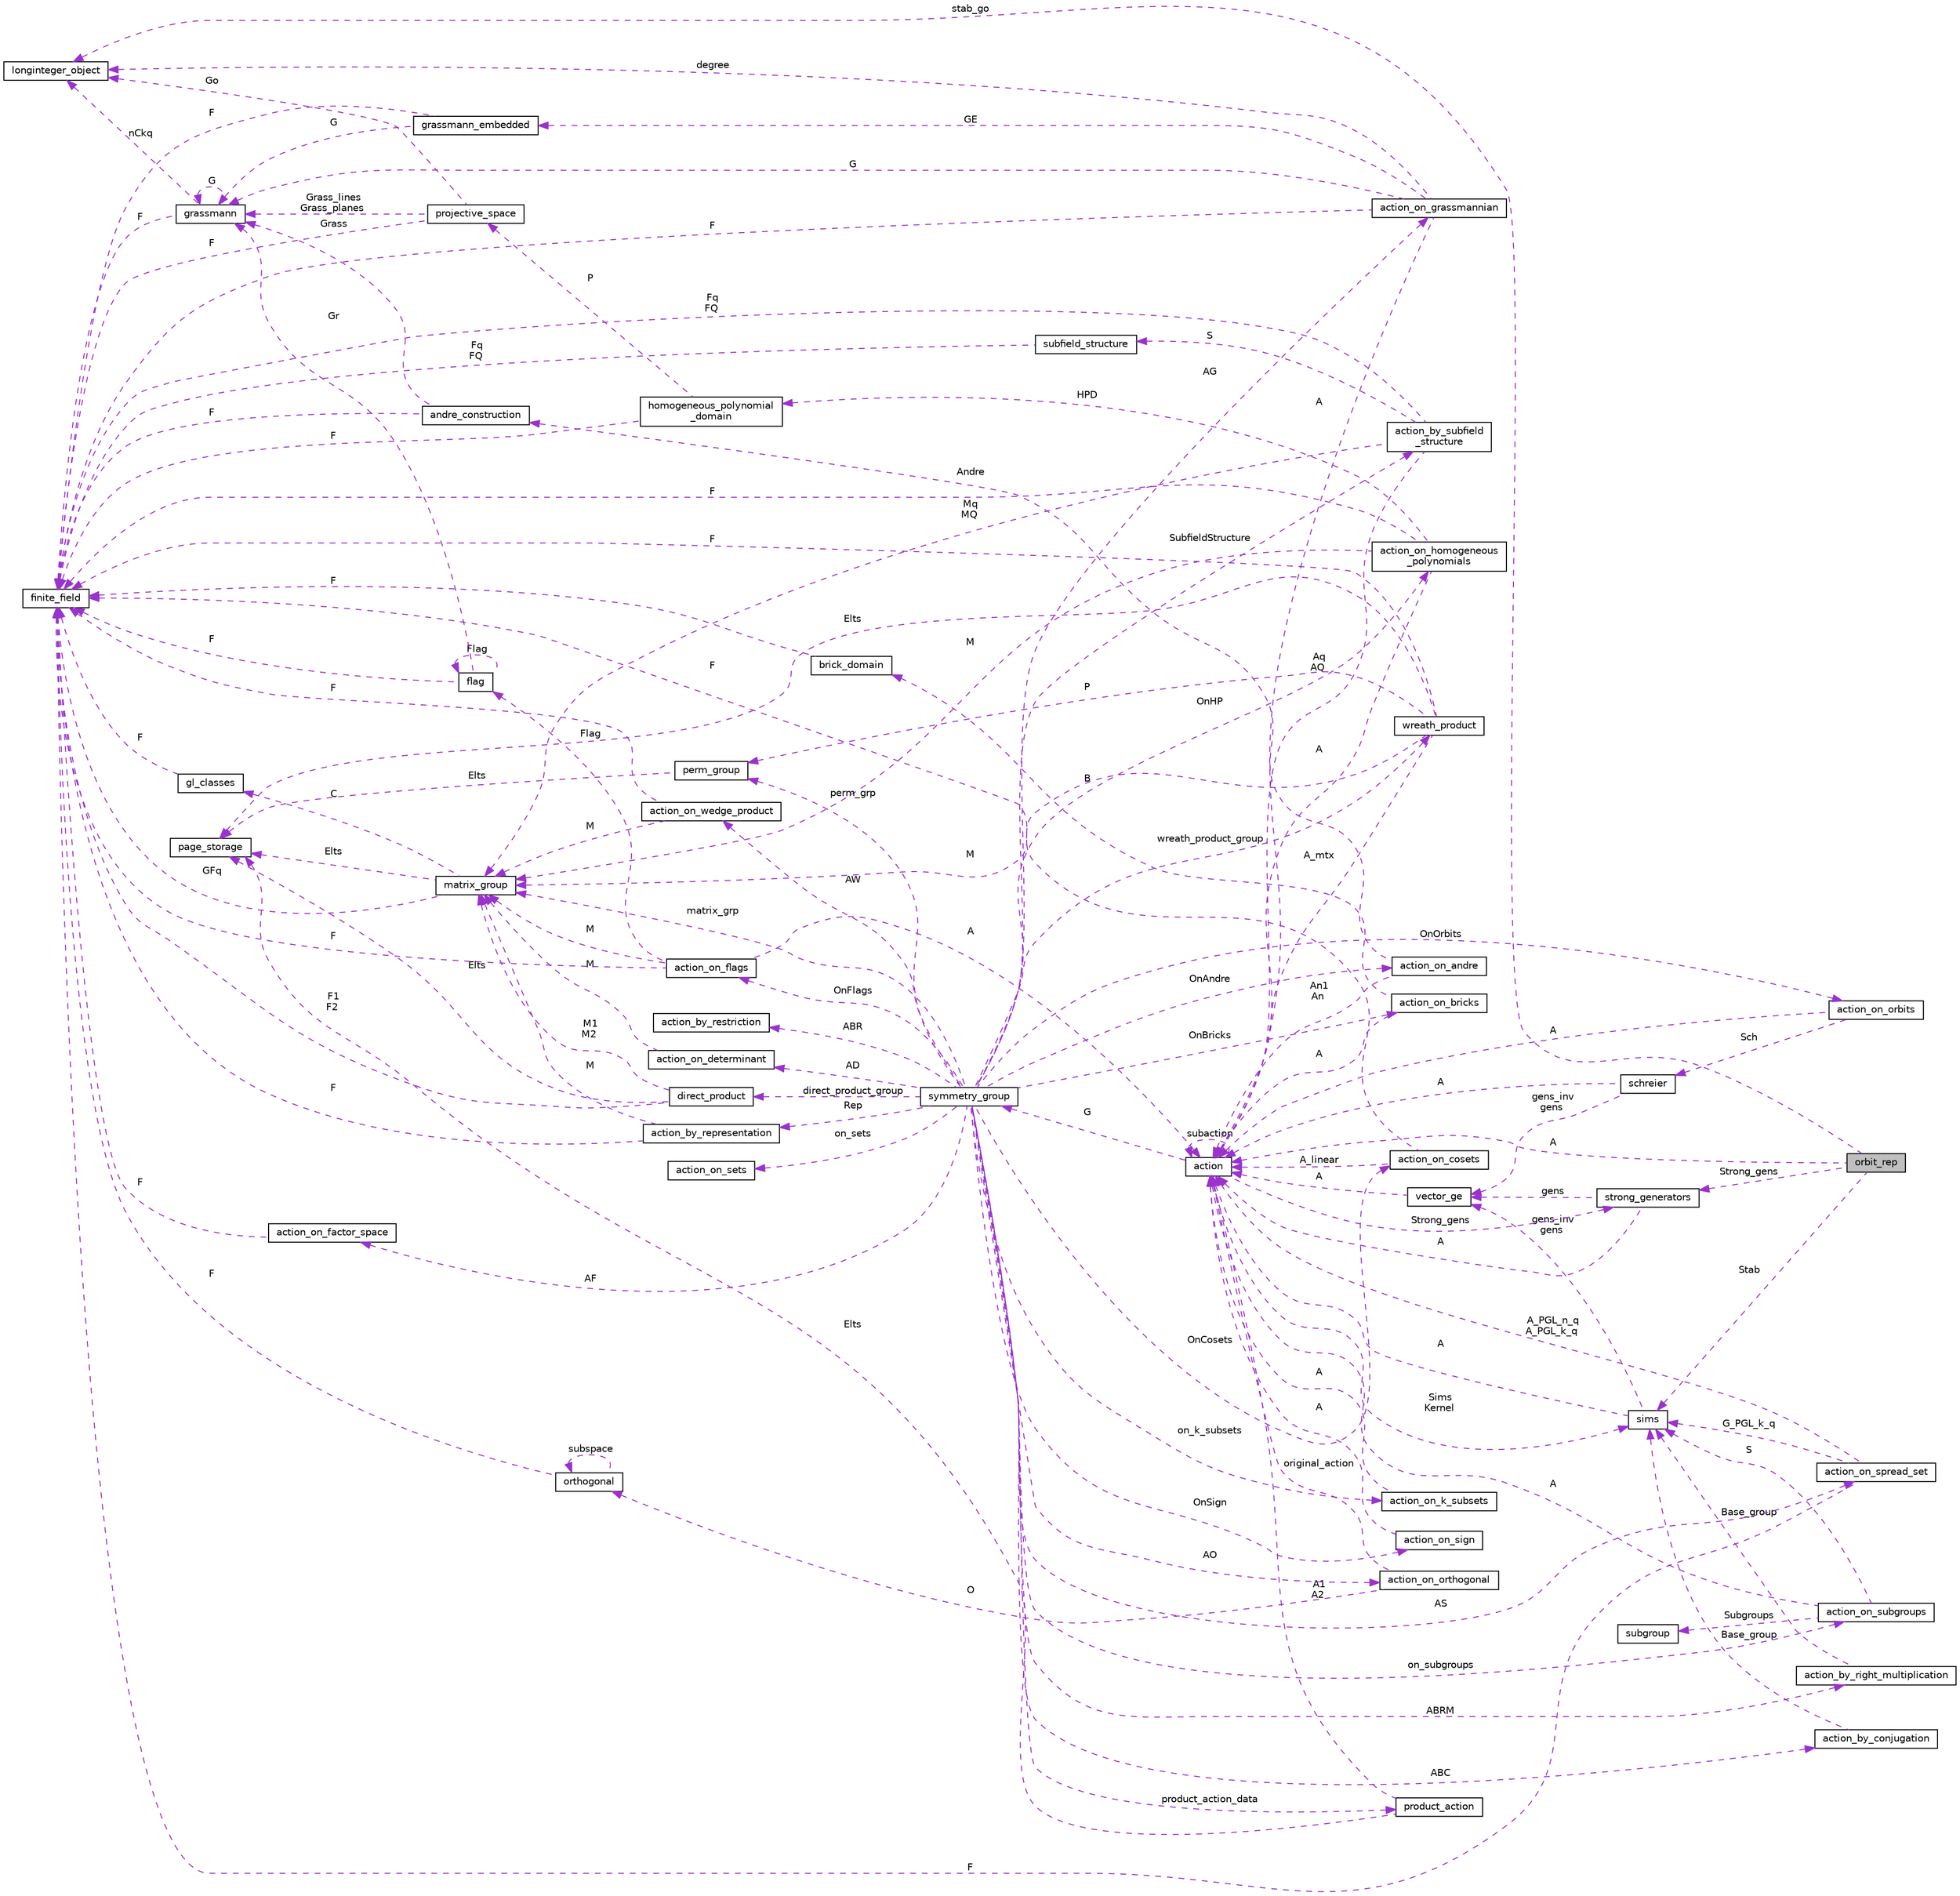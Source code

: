 digraph "orbit_rep"
{
  edge [fontname="Helvetica",fontsize="10",labelfontname="Helvetica",labelfontsize="10"];
  node [fontname="Helvetica",fontsize="10",shape=record];
  rankdir="LR";
  Node1 [label="orbit_rep",height=0.2,width=0.4,color="black", fillcolor="grey75", style="filled", fontcolor="black"];
  Node2 -> Node1 [dir="back",color="darkorchid3",fontsize="10",style="dashed",label=" stab_go" ,fontname="Helvetica"];
  Node2 [label="longinteger_object",height=0.2,width=0.4,color="black", fillcolor="white", style="filled",URL="$dd/d7e/classlonginteger__object.html"];
  Node3 -> Node1 [dir="back",color="darkorchid3",fontsize="10",style="dashed",label=" A" ,fontname="Helvetica"];
  Node3 [label="action",height=0.2,width=0.4,color="black", fillcolor="white", style="filled",URL="$d2/d86/classaction.html"];
  Node4 -> Node3 [dir="back",color="darkorchid3",fontsize="10",style="dashed",label=" G" ,fontname="Helvetica"];
  Node4 [label="symmetry_group",height=0.2,width=0.4,color="black", fillcolor="white", style="filled",URL="$dd/d3b/unionsymmetry__group.html"];
  Node5 -> Node4 [dir="back",color="darkorchid3",fontsize="10",style="dashed",label=" product_action_data" ,fontname="Helvetica"];
  Node5 [label="product_action",height=0.2,width=0.4,color="black", fillcolor="white", style="filled",URL="$d8/d74/classproduct__action.html"];
  Node6 -> Node5 [dir="back",color="darkorchid3",fontsize="10",style="dashed",label=" Elts" ,fontname="Helvetica"];
  Node6 [label="page_storage",height=0.2,width=0.4,color="black", fillcolor="white", style="filled",URL="$dc/d72/classpage__storage.html"];
  Node3 -> Node5 [dir="back",color="darkorchid3",fontsize="10",style="dashed",label=" A1\nA2" ,fontname="Helvetica"];
  Node7 -> Node4 [dir="back",color="darkorchid3",fontsize="10",style="dashed",label=" ABR" ,fontname="Helvetica"];
  Node7 [label="action_by_restriction",height=0.2,width=0.4,color="black", fillcolor="white", style="filled",URL="$d1/d7e/classaction__by__restriction.html"];
  Node8 -> Node4 [dir="back",color="darkorchid3",fontsize="10",style="dashed",label=" OnFlags" ,fontname="Helvetica"];
  Node8 [label="action_on_flags",height=0.2,width=0.4,color="black", fillcolor="white", style="filled",URL="$dd/dc4/classaction__on__flags.html"];
  Node3 -> Node8 [dir="back",color="darkorchid3",fontsize="10",style="dashed",label=" A" ,fontname="Helvetica"];
  Node9 -> Node8 [dir="back",color="darkorchid3",fontsize="10",style="dashed",label=" M" ,fontname="Helvetica"];
  Node9 [label="matrix_group",height=0.2,width=0.4,color="black", fillcolor="white", style="filled",URL="$d3/ded/classmatrix__group.html"];
  Node6 -> Node9 [dir="back",color="darkorchid3",fontsize="10",style="dashed",label=" Elts" ,fontname="Helvetica"];
  Node10 -> Node9 [dir="back",color="darkorchid3",fontsize="10",style="dashed",label=" C" ,fontname="Helvetica"];
  Node10 [label="gl_classes",height=0.2,width=0.4,color="black", fillcolor="white", style="filled",URL="$d6/dab/classgl__classes.html"];
  Node11 -> Node10 [dir="back",color="darkorchid3",fontsize="10",style="dashed",label=" F" ,fontname="Helvetica"];
  Node11 [label="finite_field",height=0.2,width=0.4,color="black", fillcolor="white", style="filled",URL="$df/d5a/classfinite__field.html"];
  Node11 -> Node9 [dir="back",color="darkorchid3",fontsize="10",style="dashed",label=" GFq" ,fontname="Helvetica"];
  Node12 -> Node8 [dir="back",color="darkorchid3",fontsize="10",style="dashed",label=" Flag" ,fontname="Helvetica"];
  Node12 [label="flag",height=0.2,width=0.4,color="black", fillcolor="white", style="filled",URL="$d8/d06/classflag.html"];
  Node12 -> Node12 [dir="back",color="darkorchid3",fontsize="10",style="dashed",label=" Flag" ,fontname="Helvetica"];
  Node13 -> Node12 [dir="back",color="darkorchid3",fontsize="10",style="dashed",label=" Gr" ,fontname="Helvetica"];
  Node13 [label="grassmann",height=0.2,width=0.4,color="black", fillcolor="white", style="filled",URL="$df/d02/classgrassmann.html"];
  Node2 -> Node13 [dir="back",color="darkorchid3",fontsize="10",style="dashed",label=" nCkq" ,fontname="Helvetica"];
  Node13 -> Node13 [dir="back",color="darkorchid3",fontsize="10",style="dashed",label=" G" ,fontname="Helvetica"];
  Node11 -> Node13 [dir="back",color="darkorchid3",fontsize="10",style="dashed",label=" F" ,fontname="Helvetica"];
  Node11 -> Node12 [dir="back",color="darkorchid3",fontsize="10",style="dashed",label=" F" ,fontname="Helvetica"];
  Node11 -> Node8 [dir="back",color="darkorchid3",fontsize="10",style="dashed",label=" F" ,fontname="Helvetica"];
  Node14 -> Node4 [dir="back",color="darkorchid3",fontsize="10",style="dashed",label=" AW" ,fontname="Helvetica"];
  Node14 [label="action_on_wedge_product",height=0.2,width=0.4,color="black", fillcolor="white", style="filled",URL="$d0/deb/classaction__on__wedge__product.html"];
  Node9 -> Node14 [dir="back",color="darkorchid3",fontsize="10",style="dashed",label=" M" ,fontname="Helvetica"];
  Node11 -> Node14 [dir="back",color="darkorchid3",fontsize="10",style="dashed",label=" F" ,fontname="Helvetica"];
  Node15 -> Node4 [dir="back",color="darkorchid3",fontsize="10",style="dashed",label=" AF" ,fontname="Helvetica"];
  Node15 [label="action_on_factor_space",height=0.2,width=0.4,color="black", fillcolor="white", style="filled",URL="$d5/d25/classaction__on__factor__space.html"];
  Node11 -> Node15 [dir="back",color="darkorchid3",fontsize="10",style="dashed",label=" F" ,fontname="Helvetica"];
  Node16 -> Node4 [dir="back",color="darkorchid3",fontsize="10",style="dashed",label=" OnCosets" ,fontname="Helvetica"];
  Node16 [label="action_on_cosets",height=0.2,width=0.4,color="black", fillcolor="white", style="filled",URL="$d3/d72/classaction__on__cosets.html"];
  Node3 -> Node16 [dir="back",color="darkorchid3",fontsize="10",style="dashed",label=" A_linear" ,fontname="Helvetica"];
  Node11 -> Node16 [dir="back",color="darkorchid3",fontsize="10",style="dashed",label=" F" ,fontname="Helvetica"];
  Node17 -> Node4 [dir="back",color="darkorchid3",fontsize="10",style="dashed",label=" AO" ,fontname="Helvetica"];
  Node17 [label="action_on_orthogonal",height=0.2,width=0.4,color="black", fillcolor="white", style="filled",URL="$dc/d87/classaction__on__orthogonal.html"];
  Node3 -> Node17 [dir="back",color="darkorchid3",fontsize="10",style="dashed",label=" original_action" ,fontname="Helvetica"];
  Node18 -> Node17 [dir="back",color="darkorchid3",fontsize="10",style="dashed",label=" O" ,fontname="Helvetica"];
  Node18 [label="orthogonal",height=0.2,width=0.4,color="black", fillcolor="white", style="filled",URL="$d7/daa/classorthogonal.html"];
  Node18 -> Node18 [dir="back",color="darkorchid3",fontsize="10",style="dashed",label=" subspace" ,fontname="Helvetica"];
  Node11 -> Node18 [dir="back",color="darkorchid3",fontsize="10",style="dashed",label=" F" ,fontname="Helvetica"];
  Node19 -> Node4 [dir="back",color="darkorchid3",fontsize="10",style="dashed",label=" AG" ,fontname="Helvetica"];
  Node19 [label="action_on_grassmannian",height=0.2,width=0.4,color="black", fillcolor="white", style="filled",URL="$d9/ddf/classaction__on__grassmannian.html"];
  Node2 -> Node19 [dir="back",color="darkorchid3",fontsize="10",style="dashed",label=" degree" ,fontname="Helvetica"];
  Node20 -> Node19 [dir="back",color="darkorchid3",fontsize="10",style="dashed",label=" GE" ,fontname="Helvetica"];
  Node20 [label="grassmann_embedded",height=0.2,width=0.4,color="black", fillcolor="white", style="filled",URL="$d4/dda/classgrassmann__embedded.html"];
  Node13 -> Node20 [dir="back",color="darkorchid3",fontsize="10",style="dashed",label=" G" ,fontname="Helvetica"];
  Node11 -> Node20 [dir="back",color="darkorchid3",fontsize="10",style="dashed",label=" F" ,fontname="Helvetica"];
  Node3 -> Node19 [dir="back",color="darkorchid3",fontsize="10",style="dashed",label=" A" ,fontname="Helvetica"];
  Node13 -> Node19 [dir="back",color="darkorchid3",fontsize="10",style="dashed",label=" G" ,fontname="Helvetica"];
  Node11 -> Node19 [dir="back",color="darkorchid3",fontsize="10",style="dashed",label=" F" ,fontname="Helvetica"];
  Node21 -> Node4 [dir="back",color="darkorchid3",fontsize="10",style="dashed",label=" OnHP" ,fontname="Helvetica"];
  Node21 [label="action_on_homogeneous\l_polynomials",height=0.2,width=0.4,color="black", fillcolor="white", style="filled",URL="$d5/dd4/classaction__on__homogeneous__polynomials.html"];
  Node3 -> Node21 [dir="back",color="darkorchid3",fontsize="10",style="dashed",label=" A" ,fontname="Helvetica"];
  Node9 -> Node21 [dir="back",color="darkorchid3",fontsize="10",style="dashed",label=" M" ,fontname="Helvetica"];
  Node11 -> Node21 [dir="back",color="darkorchid3",fontsize="10",style="dashed",label=" F" ,fontname="Helvetica"];
  Node22 -> Node21 [dir="back",color="darkorchid3",fontsize="10",style="dashed",label=" HPD" ,fontname="Helvetica"];
  Node22 [label="homogeneous_polynomial\l_domain",height=0.2,width=0.4,color="black", fillcolor="white", style="filled",URL="$d2/da7/classhomogeneous__polynomial__domain.html"];
  Node23 -> Node22 [dir="back",color="darkorchid3",fontsize="10",style="dashed",label=" P" ,fontname="Helvetica"];
  Node23 [label="projective_space",height=0.2,width=0.4,color="black", fillcolor="white", style="filled",URL="$d2/d17/classprojective__space.html"];
  Node2 -> Node23 [dir="back",color="darkorchid3",fontsize="10",style="dashed",label=" Go" ,fontname="Helvetica"];
  Node11 -> Node23 [dir="back",color="darkorchid3",fontsize="10",style="dashed",label=" F" ,fontname="Helvetica"];
  Node13 -> Node23 [dir="back",color="darkorchid3",fontsize="10",style="dashed",label=" Grass_lines\nGrass_planes" ,fontname="Helvetica"];
  Node11 -> Node22 [dir="back",color="darkorchid3",fontsize="10",style="dashed",label=" F" ,fontname="Helvetica"];
  Node24 -> Node4 [dir="back",color="darkorchid3",fontsize="10",style="dashed",label=" OnOrbits" ,fontname="Helvetica"];
  Node24 [label="action_on_orbits",height=0.2,width=0.4,color="black", fillcolor="white", style="filled",URL="$da/d89/classaction__on__orbits.html"];
  Node3 -> Node24 [dir="back",color="darkorchid3",fontsize="10",style="dashed",label=" A" ,fontname="Helvetica"];
  Node25 -> Node24 [dir="back",color="darkorchid3",fontsize="10",style="dashed",label=" Sch" ,fontname="Helvetica"];
  Node25 [label="schreier",height=0.2,width=0.4,color="black", fillcolor="white", style="filled",URL="$d3/dd6/classschreier.html"];
  Node3 -> Node25 [dir="back",color="darkorchid3",fontsize="10",style="dashed",label=" A" ,fontname="Helvetica"];
  Node26 -> Node25 [dir="back",color="darkorchid3",fontsize="10",style="dashed",label=" gens_inv\ngens" ,fontname="Helvetica"];
  Node26 [label="vector_ge",height=0.2,width=0.4,color="black", fillcolor="white", style="filled",URL="$d4/d6e/classvector__ge.html"];
  Node3 -> Node26 [dir="back",color="darkorchid3",fontsize="10",style="dashed",label=" A" ,fontname="Helvetica"];
  Node27 -> Node4 [dir="back",color="darkorchid3",fontsize="10",style="dashed",label=" AD" ,fontname="Helvetica"];
  Node27 [label="action_on_determinant",height=0.2,width=0.4,color="black", fillcolor="white", style="filled",URL="$d4/d32/classaction__on__determinant.html"];
  Node9 -> Node27 [dir="back",color="darkorchid3",fontsize="10",style="dashed",label=" M" ,fontname="Helvetica"];
  Node28 -> Node4 [dir="back",color="darkorchid3",fontsize="10",style="dashed",label=" on_k_subsets" ,fontname="Helvetica"];
  Node28 [label="action_on_k_subsets",height=0.2,width=0.4,color="black", fillcolor="white", style="filled",URL="$d3/d04/classaction__on__k__subsets.html"];
  Node3 -> Node28 [dir="back",color="darkorchid3",fontsize="10",style="dashed",label=" A" ,fontname="Helvetica"];
  Node29 -> Node4 [dir="back",color="darkorchid3",fontsize="10",style="dashed",label=" wreath_product_group" ,fontname="Helvetica"];
  Node29 [label="wreath_product",height=0.2,width=0.4,color="black", fillcolor="white", style="filled",URL="$d8/dfa/classwreath__product.html"];
  Node6 -> Node29 [dir="back",color="darkorchid3",fontsize="10",style="dashed",label=" Elts" ,fontname="Helvetica"];
  Node3 -> Node29 [dir="back",color="darkorchid3",fontsize="10",style="dashed",label=" A_mtx" ,fontname="Helvetica"];
  Node9 -> Node29 [dir="back",color="darkorchid3",fontsize="10",style="dashed",label=" M" ,fontname="Helvetica"];
  Node30 -> Node29 [dir="back",color="darkorchid3",fontsize="10",style="dashed",label=" P" ,fontname="Helvetica"];
  Node30 [label="perm_group",height=0.2,width=0.4,color="black", fillcolor="white", style="filled",URL="$df/d0a/classperm__group.html"];
  Node6 -> Node30 [dir="back",color="darkorchid3",fontsize="10",style="dashed",label=" Elts" ,fontname="Helvetica"];
  Node11 -> Node29 [dir="back",color="darkorchid3",fontsize="10",style="dashed",label=" F" ,fontname="Helvetica"];
  Node31 -> Node4 [dir="back",color="darkorchid3",fontsize="10",style="dashed",label=" on_subgroups" ,fontname="Helvetica"];
  Node31 [label="action_on_subgroups",height=0.2,width=0.4,color="black", fillcolor="white", style="filled",URL="$d6/da4/classaction__on__subgroups.html"];
  Node32 -> Node31 [dir="back",color="darkorchid3",fontsize="10",style="dashed",label=" Subgroups" ,fontname="Helvetica"];
  Node32 [label="subgroup",height=0.2,width=0.4,color="black", fillcolor="white", style="filled",URL="$d0/d0a/classsubgroup.html"];
  Node3 -> Node31 [dir="back",color="darkorchid3",fontsize="10",style="dashed",label=" A" ,fontname="Helvetica"];
  Node33 -> Node31 [dir="back",color="darkorchid3",fontsize="10",style="dashed",label=" S" ,fontname="Helvetica"];
  Node33 [label="sims",height=0.2,width=0.4,color="black", fillcolor="white", style="filled",URL="$d9/df3/classsims.html"];
  Node3 -> Node33 [dir="back",color="darkorchid3",fontsize="10",style="dashed",label=" A" ,fontname="Helvetica"];
  Node26 -> Node33 [dir="back",color="darkorchid3",fontsize="10",style="dashed",label=" gens_inv\ngens" ,fontname="Helvetica"];
  Node9 -> Node4 [dir="back",color="darkorchid3",fontsize="10",style="dashed",label=" matrix_grp" ,fontname="Helvetica"];
  Node34 -> Node4 [dir="back",color="darkorchid3",fontsize="10",style="dashed",label=" ABRM" ,fontname="Helvetica"];
  Node34 [label="action_by_right_multiplication",height=0.2,width=0.4,color="black", fillcolor="white", style="filled",URL="$d5/daa/classaction__by__right__multiplication.html"];
  Node33 -> Node34 [dir="back",color="darkorchid3",fontsize="10",style="dashed",label=" Base_group" ,fontname="Helvetica"];
  Node35 -> Node4 [dir="back",color="darkorchid3",fontsize="10",style="dashed",label=" direct_product_group" ,fontname="Helvetica"];
  Node35 [label="direct_product",height=0.2,width=0.4,color="black", fillcolor="white", style="filled",URL="$dc/daf/classdirect__product.html"];
  Node6 -> Node35 [dir="back",color="darkorchid3",fontsize="10",style="dashed",label=" Elts" ,fontname="Helvetica"];
  Node9 -> Node35 [dir="back",color="darkorchid3",fontsize="10",style="dashed",label=" M1\nM2" ,fontname="Helvetica"];
  Node11 -> Node35 [dir="back",color="darkorchid3",fontsize="10",style="dashed",label=" F1\nF2" ,fontname="Helvetica"];
  Node36 -> Node4 [dir="back",color="darkorchid3",fontsize="10",style="dashed",label=" OnBricks" ,fontname="Helvetica"];
  Node36 [label="action_on_bricks",height=0.2,width=0.4,color="black", fillcolor="white", style="filled",URL="$de/d56/classaction__on__bricks.html"];
  Node3 -> Node36 [dir="back",color="darkorchid3",fontsize="10",style="dashed",label=" A" ,fontname="Helvetica"];
  Node37 -> Node36 [dir="back",color="darkorchid3",fontsize="10",style="dashed",label=" B" ,fontname="Helvetica"];
  Node37 [label="brick_domain",height=0.2,width=0.4,color="black", fillcolor="white", style="filled",URL="$da/daf/classbrick__domain.html"];
  Node11 -> Node37 [dir="back",color="darkorchid3",fontsize="10",style="dashed",label=" F" ,fontname="Helvetica"];
  Node38 -> Node4 [dir="back",color="darkorchid3",fontsize="10",style="dashed",label=" ABC" ,fontname="Helvetica"];
  Node38 [label="action_by_conjugation",height=0.2,width=0.4,color="black", fillcolor="white", style="filled",URL="$d3/dda/classaction__by__conjugation.html"];
  Node33 -> Node38 [dir="back",color="darkorchid3",fontsize="10",style="dashed",label=" Base_group" ,fontname="Helvetica"];
  Node39 -> Node4 [dir="back",color="darkorchid3",fontsize="10",style="dashed",label=" OnSign" ,fontname="Helvetica"];
  Node39 [label="action_on_sign",height=0.2,width=0.4,color="black", fillcolor="white", style="filled",URL="$da/d06/classaction__on__sign.html"];
  Node3 -> Node39 [dir="back",color="darkorchid3",fontsize="10",style="dashed",label=" A" ,fontname="Helvetica"];
  Node40 -> Node4 [dir="back",color="darkorchid3",fontsize="10",style="dashed",label=" SubfieldStructure" ,fontname="Helvetica"];
  Node40 [label="action_by_subfield\l_structure",height=0.2,width=0.4,color="black", fillcolor="white", style="filled",URL="$dd/d67/classaction__by__subfield__structure.html"];
  Node3 -> Node40 [dir="back",color="darkorchid3",fontsize="10",style="dashed",label=" Aq\nAQ" ,fontname="Helvetica"];
  Node41 -> Node40 [dir="back",color="darkorchid3",fontsize="10",style="dashed",label=" S" ,fontname="Helvetica"];
  Node41 [label="subfield_structure",height=0.2,width=0.4,color="black", fillcolor="white", style="filled",URL="$d4/d43/classsubfield__structure.html"];
  Node11 -> Node41 [dir="back",color="darkorchid3",fontsize="10",style="dashed",label=" Fq\nFQ" ,fontname="Helvetica"];
  Node9 -> Node40 [dir="back",color="darkorchid3",fontsize="10",style="dashed",label=" Mq\nMQ" ,fontname="Helvetica"];
  Node11 -> Node40 [dir="back",color="darkorchid3",fontsize="10",style="dashed",label=" Fq\nFQ" ,fontname="Helvetica"];
  Node42 -> Node4 [dir="back",color="darkorchid3",fontsize="10",style="dashed",label=" on_sets" ,fontname="Helvetica"];
  Node42 [label="action_on_sets",height=0.2,width=0.4,color="black", fillcolor="white", style="filled",URL="$da/d37/classaction__on__sets.html"];
  Node30 -> Node4 [dir="back",color="darkorchid3",fontsize="10",style="dashed",label=" perm_grp" ,fontname="Helvetica"];
  Node43 -> Node4 [dir="back",color="darkorchid3",fontsize="10",style="dashed",label=" Rep" ,fontname="Helvetica"];
  Node43 [label="action_by_representation",height=0.2,width=0.4,color="black", fillcolor="white", style="filled",URL="$d1/d9d/classaction__by__representation.html"];
  Node9 -> Node43 [dir="back",color="darkorchid3",fontsize="10",style="dashed",label=" M" ,fontname="Helvetica"];
  Node11 -> Node43 [dir="back",color="darkorchid3",fontsize="10",style="dashed",label=" F" ,fontname="Helvetica"];
  Node44 -> Node4 [dir="back",color="darkorchid3",fontsize="10",style="dashed",label=" AS" ,fontname="Helvetica"];
  Node44 [label="action_on_spread_set",height=0.2,width=0.4,color="black", fillcolor="white", style="filled",URL="$d2/d7a/classaction__on__spread__set.html"];
  Node3 -> Node44 [dir="back",color="darkorchid3",fontsize="10",style="dashed",label=" A_PGL_n_q\nA_PGL_k_q" ,fontname="Helvetica"];
  Node33 -> Node44 [dir="back",color="darkorchid3",fontsize="10",style="dashed",label=" G_PGL_k_q" ,fontname="Helvetica"];
  Node11 -> Node44 [dir="back",color="darkorchid3",fontsize="10",style="dashed",label=" F" ,fontname="Helvetica"];
  Node45 -> Node4 [dir="back",color="darkorchid3",fontsize="10",style="dashed",label=" OnAndre" ,fontname="Helvetica"];
  Node45 [label="action_on_andre",height=0.2,width=0.4,color="black", fillcolor="white", style="filled",URL="$da/d32/classaction__on__andre.html"];
  Node3 -> Node45 [dir="back",color="darkorchid3",fontsize="10",style="dashed",label=" An1\nAn" ,fontname="Helvetica"];
  Node46 -> Node45 [dir="back",color="darkorchid3",fontsize="10",style="dashed",label=" Andre" ,fontname="Helvetica"];
  Node46 [label="andre_construction",height=0.2,width=0.4,color="black", fillcolor="white", style="filled",URL="$d2/d32/classandre__construction.html"];
  Node11 -> Node46 [dir="back",color="darkorchid3",fontsize="10",style="dashed",label=" F" ,fontname="Helvetica"];
  Node13 -> Node46 [dir="back",color="darkorchid3",fontsize="10",style="dashed",label=" Grass" ,fontname="Helvetica"];
  Node3 -> Node3 [dir="back",color="darkorchid3",fontsize="10",style="dashed",label=" subaction" ,fontname="Helvetica"];
  Node47 -> Node3 [dir="back",color="darkorchid3",fontsize="10",style="dashed",label=" Strong_gens" ,fontname="Helvetica"];
  Node47 [label="strong_generators",height=0.2,width=0.4,color="black", fillcolor="white", style="filled",URL="$dc/d09/classstrong__generators.html"];
  Node3 -> Node47 [dir="back",color="darkorchid3",fontsize="10",style="dashed",label=" A" ,fontname="Helvetica"];
  Node26 -> Node47 [dir="back",color="darkorchid3",fontsize="10",style="dashed",label=" gens" ,fontname="Helvetica"];
  Node33 -> Node3 [dir="back",color="darkorchid3",fontsize="10",style="dashed",label=" Sims\nKernel" ,fontname="Helvetica"];
  Node47 -> Node1 [dir="back",color="darkorchid3",fontsize="10",style="dashed",label=" Strong_gens" ,fontname="Helvetica"];
  Node33 -> Node1 [dir="back",color="darkorchid3",fontsize="10",style="dashed",label=" Stab" ,fontname="Helvetica"];
}
